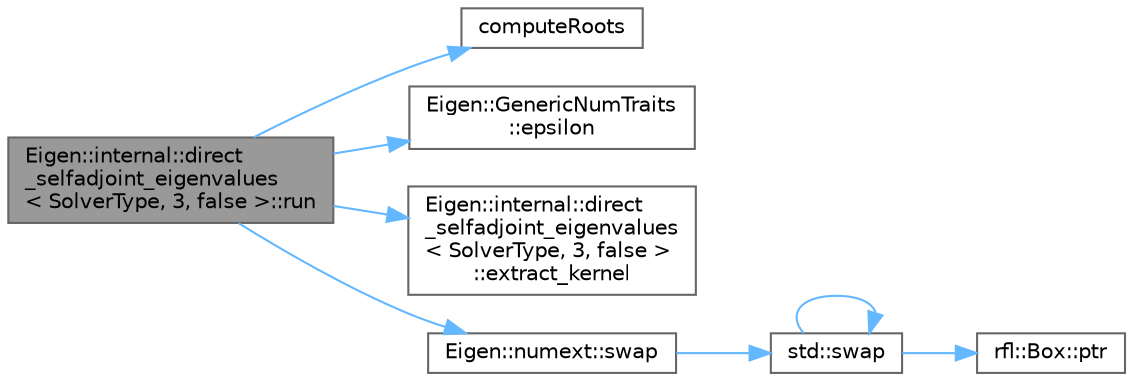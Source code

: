 digraph "Eigen::internal::direct_selfadjoint_eigenvalues&lt; SolverType, 3, false &gt;::run"
{
 // LATEX_PDF_SIZE
  bgcolor="transparent";
  edge [fontname=Helvetica,fontsize=10,labelfontname=Helvetica,labelfontsize=10];
  node [fontname=Helvetica,fontsize=10,shape=box,height=0.2,width=0.4];
  rankdir="LR";
  Node1 [id="Node000001",label="Eigen::internal::direct\l_selfadjoint_eigenvalues\l\< SolverType, 3, false \>::run",height=0.2,width=0.4,color="gray40", fillcolor="grey60", style="filled", fontcolor="black",tooltip=" "];
  Node1 -> Node2 [id="edge8_Node000001_Node000002",color="steelblue1",style="solid",tooltip=" "];
  Node2 [id="Node000002",label="computeRoots",height=0.2,width=0.4,color="grey40", fillcolor="white", style="filled",URL="$eig33_8cpp.html#a9b30d5945effb5111b5c9d18c4c241ee",tooltip=" "];
  Node1 -> Node3 [id="edge9_Node000001_Node000003",color="steelblue1",style="solid",tooltip=" "];
  Node3 [id="Node000003",label="Eigen::GenericNumTraits\l::epsilon",height=0.2,width=0.4,color="grey40", fillcolor="white", style="filled",URL="$struct_eigen_1_1_generic_num_traits.html#aadcf7fa75b2bc9a0e461a3b851d836a7",tooltip=" "];
  Node1 -> Node4 [id="edge10_Node000001_Node000004",color="steelblue1",style="solid",tooltip=" "];
  Node4 [id="Node000004",label="Eigen::internal::direct\l_selfadjoint_eigenvalues\l\< SolverType, 3, false \>\l::extract_kernel",height=0.2,width=0.4,color="grey40", fillcolor="white", style="filled",URL="$struct_eigen_1_1internal_1_1direct__selfadjoint__eigenvalues_3_01_solver_type_00_013_00_01false_01_4.html#acd33edc4fec6df2b006ffcdd610f0a3b",tooltip=" "];
  Node1 -> Node5 [id="edge11_Node000001_Node000005",color="steelblue1",style="solid",tooltip=" "];
  Node5 [id="Node000005",label="Eigen::numext::swap",height=0.2,width=0.4,color="grey40", fillcolor="white", style="filled",URL="$namespace_eigen_1_1numext.html#a3b617b6220683f86218071c40c41d381",tooltip=" "];
  Node5 -> Node6 [id="edge12_Node000005_Node000006",color="steelblue1",style="solid",tooltip=" "];
  Node6 [id="Node000006",label="std::swap",height=0.2,width=0.4,color="grey40", fillcolor="white", style="filled",URL="$namespacestd.html#a3acbe51b6415e9284430194bf04944e1",tooltip=" "];
  Node6 -> Node7 [id="edge13_Node000006_Node000007",color="steelblue1",style="solid",tooltip=" "];
  Node7 [id="Node000007",label="rfl::Box::ptr",height=0.2,width=0.4,color="grey40", fillcolor="white", style="filled",URL="$classrfl_1_1_box.html#a2edf048a6e6bea174db329e6ce7cf3df",tooltip="Returns the underlying unique_ptr"];
  Node6 -> Node6 [id="edge14_Node000006_Node000006",color="steelblue1",style="solid",tooltip=" "];
}
